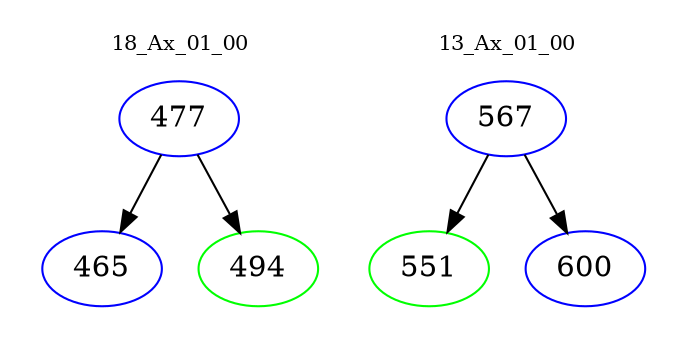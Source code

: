 digraph{
subgraph cluster_0 {
color = white
label = "18_Ax_01_00";
fontsize=10;
T0_477 [label="477", color="blue"]
T0_477 -> T0_465 [color="black"]
T0_465 [label="465", color="blue"]
T0_477 -> T0_494 [color="black"]
T0_494 [label="494", color="green"]
}
subgraph cluster_1 {
color = white
label = "13_Ax_01_00";
fontsize=10;
T1_567 [label="567", color="blue"]
T1_567 -> T1_551 [color="black"]
T1_551 [label="551", color="green"]
T1_567 -> T1_600 [color="black"]
T1_600 [label="600", color="blue"]
}
}
